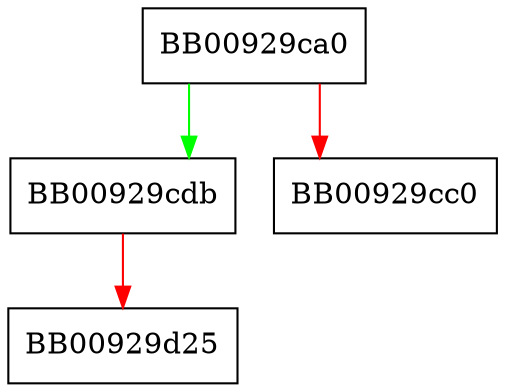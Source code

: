 digraph _Unwind_Resume_or_Rethrow {
  node [shape="box"];
  graph [splines=ortho];
  BB00929ca0 -> BB00929cdb [color="green"];
  BB00929ca0 -> BB00929cc0 [color="red"];
  BB00929cdb -> BB00929d25 [color="red"];
}
